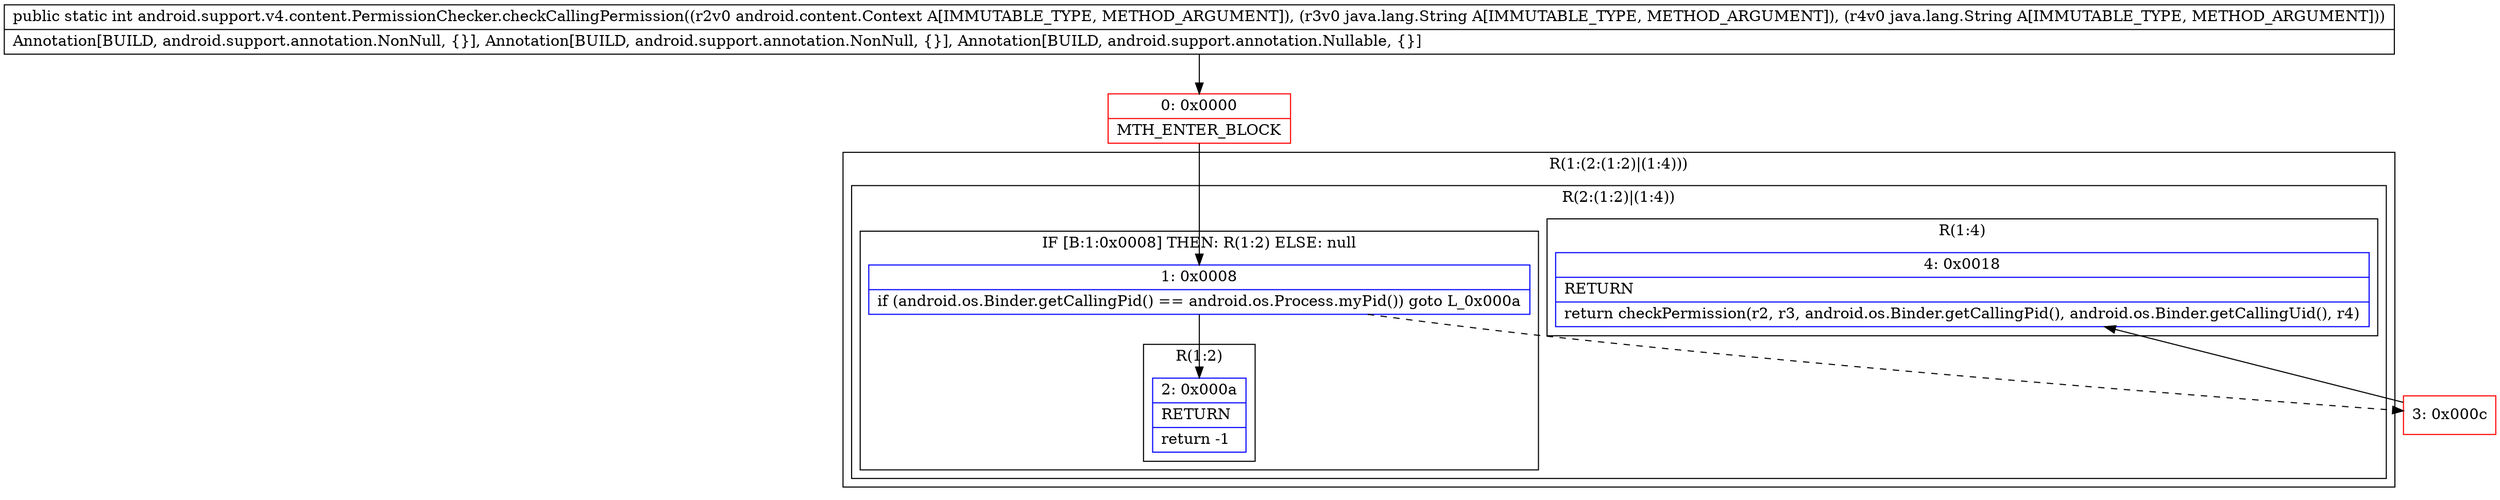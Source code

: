 digraph "CFG forandroid.support.v4.content.PermissionChecker.checkCallingPermission(Landroid\/content\/Context;Ljava\/lang\/String;Ljava\/lang\/String;)I" {
subgraph cluster_Region_131076616 {
label = "R(1:(2:(1:2)|(1:4)))";
node [shape=record,color=blue];
subgraph cluster_Region_970310990 {
label = "R(2:(1:2)|(1:4))";
node [shape=record,color=blue];
subgraph cluster_IfRegion_1337877638 {
label = "IF [B:1:0x0008] THEN: R(1:2) ELSE: null";
node [shape=record,color=blue];
Node_1 [shape=record,label="{1\:\ 0x0008|if (android.os.Binder.getCallingPid() == android.os.Process.myPid()) goto L_0x000a\l}"];
subgraph cluster_Region_788182406 {
label = "R(1:2)";
node [shape=record,color=blue];
Node_2 [shape=record,label="{2\:\ 0x000a|RETURN\l|return \-1\l}"];
}
}
subgraph cluster_Region_700297731 {
label = "R(1:4)";
node [shape=record,color=blue];
Node_4 [shape=record,label="{4\:\ 0x0018|RETURN\l|return checkPermission(r2, r3, android.os.Binder.getCallingPid(), android.os.Binder.getCallingUid(), r4)\l}"];
}
}
}
Node_0 [shape=record,color=red,label="{0\:\ 0x0000|MTH_ENTER_BLOCK\l}"];
Node_3 [shape=record,color=red,label="{3\:\ 0x000c}"];
MethodNode[shape=record,label="{public static int android.support.v4.content.PermissionChecker.checkCallingPermission((r2v0 android.content.Context A[IMMUTABLE_TYPE, METHOD_ARGUMENT]), (r3v0 java.lang.String A[IMMUTABLE_TYPE, METHOD_ARGUMENT]), (r4v0 java.lang.String A[IMMUTABLE_TYPE, METHOD_ARGUMENT]))  | Annotation[BUILD, android.support.annotation.NonNull, \{\}], Annotation[BUILD, android.support.annotation.NonNull, \{\}], Annotation[BUILD, android.support.annotation.Nullable, \{\}]\l}"];
MethodNode -> Node_0;
Node_1 -> Node_2;
Node_1 -> Node_3[style=dashed];
Node_0 -> Node_1;
Node_3 -> Node_4;
}

